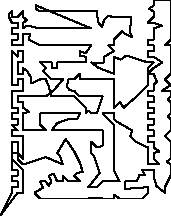 unitsize(0.001cm);
// 54307.6
draw((200,400)--(200,500));
draw((200,500)--(300,500));
draw((300,500)--(300,600));
draw((300,600)--(200,600));
draw((200,600)--(200,700));
draw((200,700)--(300,700));
draw((300,700)--(300,800));
draw((300,800)--(200,800));
draw((200,800)--(200,900));
draw((200,900)--(200,1200));
draw((200,1200)--(200,1300));
draw((200,1300)--(300,1300));
draw((300,1300)--(300,1200));
draw((300,1200)--(300,1000));
draw((300,1000)--(400,900));
draw((400,900)--(800,1030));
draw((800,1030)--(1100,900));
draw((1100,900)--(1050,1050));
draw((1050,1050)--(1000,1100));
draw((1000,1100)--(1150,1350));
draw((1150,1350)--(1300,1130));
draw((1300,1130)--(1400,930));
draw((1400,930)--(1450,770));
draw((1450,770)--(1350,750));
draw((1350,750)--(1300,700));
draw((1300,700)--(1400,600));
draw((1400,600)--(1300,600));
draw((1300,600)--(1200,600));
draw((1200,600)--(1100,700));
draw((1100,700)--(1100,600));
draw((1100,600)--(1000,600));
draw((1000,600)--(939,740));
draw((939,740)--(850,700));
draw((850,700)--(900,600));
draw((900,600)--(850,520));
draw((850,520)--(800,600));
draw((800,600)--(700,600));
draw((700,600)--(750,490));
draw((750,490)--(600,400));
draw((600,400)--(700,300));
draw((700,300)--(800,300));
draw((800,300)--(900,300));
draw((900,300)--(1000,300));
draw((1000,300)--(1100,300));
draw((1100,300)--(1200,300));
draw((1200,300)--(1300,300));
draw((1300,300)--(1400,300));
draw((1400,300)--(1550,300));
draw((1550,300)--(1710,310));
draw((1710,310)--(1800,300));
draw((1800,300)--(1900,300));
draw((1900,300)--(2000,300));
draw((2000,300)--(2000,370));
draw((2000,370)--(2100,300));
draw((2100,300)--(2200,300));
draw((2200,300)--(2300,300));
draw((2300,300)--(2400,300));
draw((2400,300)--(2500,300));
draw((2500,300)--(2600,400));
draw((2600,400)--(2600,500));
draw((2600,500)--(2200,469));
draw((2200,469)--(2200,600));
draw((2200,600)--(2300,600));
draw((2300,600)--(2400,600));
draw((2400,600)--(2450,710));
draw((2450,710)--(2550,710));
draw((2550,710)--(2500,800));
draw((2500,800)--(2600,800));
draw((2600,800)--(2700,800));
draw((2700,800)--(2700,700));
draw((2700,700)--(2750,520));
draw((2750,520)--(2900,400));
draw((2900,400)--(2900,500));
draw((2900,500)--(3000,700));
draw((3000,700)--(3000,800));
draw((3000,800)--(3000,900));
draw((3000,900)--(2930,950));
draw((2930,950)--(3000,1000));
draw((3000,1000)--(3000,1100));
draw((3000,1100)--(3000,1200));
draw((3000,1200)--(3000,1300));
draw((3000,1300)--(2900,1400));
draw((2900,1400)--(3000,1500));
draw((3000,1500)--(3000,1600));
draw((3000,1600)--(3000,1700));
draw((3000,1700)--(2950,1750));
draw((2950,1750)--(3000,1800));
draw((3000,1800)--(3000,1900));
draw((3000,1900)--(3000,2000));
draw((3000,2000)--(2950,2050));
draw((2950,2050)--(3000,2100));
draw((3000,2100)--(3000,2200));
draw((3000,2200)--(2850,2200));
draw((2850,2200)--(3000,2300));
draw((3000,2300)--(2900,2400));
draw((2900,2400)--(3000,2500));
draw((3000,2500)--(3000,2600));
draw((3000,2600)--(3000,2700));
draw((3000,2700)--(3000,2800));
draw((3000,2800)--(3000,2900));
draw((3000,2900)--(3000,3000));
draw((3000,3000)--(2900,3000));
draw((2900,3000)--(3000,3100));
draw((3000,3100)--(3000,3200));
draw((3000,3200)--(3000,3300));
draw((3000,3300)--(3000,3400));
draw((3000,3400)--(3000,3500));
draw((3000,3500)--(3000,3600));
draw((3000,3600)--(3000,3700));
draw((3000,3700)--(3000,3800));
draw((3000,3800)--(2700,3800));
draw((2700,3800)--(2700,3700));
draw((2700,3700)--(2620,3650));
draw((2620,3650)--(2700,3600));
draw((2700,3600)--(2700,3500));
draw((2700,3500)--(2600,3400));
draw((2600,3400)--(2700,3400));
draw((2700,3400)--(2850,3350));
draw((2850,3350)--(2700,3300));
draw((2700,3300)--(2700,3200));
draw((2700,3200)--(2700,3100));
draw((2700,3100)--(2600,3100));
draw((2600,3100)--(2600,3000));
draw((2600,3000)--(2700,3000));
draw((2700,3000)--(2700,2900));
draw((2700,2900)--(2600,2900));
draw((2600,2900)--(2600,2800));
draw((2600,2800)--(2700,2800));
draw((2700,2800)--(2850,2700));
draw((2850,2700)--(2700,2600));
draw((2700,2600)--(2600,2500));
draw((2600,2500)--(2700,2500));
draw((2700,2500)--(2760,2360));
draw((2760,2360)--(2700,2300));
draw((2700,2300)--(2700,2200));
draw((2700,2200)--(2600,2200));
draw((2600,2200)--(2600,2100));
draw((2600,2100)--(2700,2100));
draw((2700,2100)--(2700,2000));
draw((2700,2000)--(2600,2000));
draw((2600,2000)--(2600,1900));
draw((2600,1900)--(2700,1900));
draw((2700,1900)--(2700,1800));
draw((2700,1800)--(2600,1800));
draw((2600,1800)--(2600,1700));
draw((2600,1700)--(2700,1700));
draw((2700,1700)--(2700,1600));
draw((2700,1600)--(2600,1600));
draw((2600,1600)--(2600,1500));
draw((2600,1500)--(2700,1500));
draw((2700,1500)--(2700,1400));
draw((2700,1400)--(2600,1400));
draw((2600,1400)--(2600,1300));
draw((2600,1300)--(2700,1300));
draw((2700,1300)--(2700,1200));
draw((2700,1200)--(2800,1130));
draw((2800,1130)--(2700,1100));
draw((2700,1100)--(2700,1000));
draw((2700,1000)--(2800,900));
draw((2800,900)--(2700,900));
draw((2700,900)--(2600,900));
draw((2600,900)--(2600,1000));
draw((2600,1000)--(2600,1100));
draw((2600,1100)--(2600,1200));
draw((2600,1200)--(2390,1300));
draw((2390,1300)--(2290,1400));
draw((2290,1400)--(2320,1500));
draw((2320,1500)--(2060,1650));
draw((2060,1650)--(2000,1700));
draw((2000,1700)--(2000,1800));
draw((2000,1800)--(1800,1800));
draw((1800,1800)--(2000,1600));
draw((2000,1600)--(2000,1500));
draw((2000,1500)--(2000,1400));
draw((2000,1400)--(2000,1300));
draw((2000,1300)--(2000,1200));
draw((2000,1200)--(2000,1100));
draw((2000,1100)--(2000,1000));
draw((2000,1000)--(2000,900));
draw((2000,900)--(2000,800));
draw((2000,800)--(2100,600));
draw((2100,600)--(2000,600));
draw((2000,600)--(1900,600));
draw((1900,600)--(1800,600));
draw((1800,600)--(1710,510));
draw((1710,510)--(1550,500));
draw((1550,500)--(1750,750));
draw((1750,750)--(1650,1050));
draw((1650,1050)--(1600,1100));
draw((1600,1100)--(1600,1300));
draw((1600,1300)--(1700,1200));
draw((1700,1200)--(1800,1230));
draw((1800,1230)--(1800,1500));
draw((1800,1500)--(1700,1500));
draw((1700,1500)--(1600,1500));
draw((1600,1500)--(1500,1500));
draw((1500,1500)--(1400,1500));
draw((1400,1500)--(1300,1500));
draw((1300,1500)--(1200,1500));
draw((1200,1500)--(1100,1500));
draw((1100,1500)--(1000,1500));
draw((1000,1500)--(900,1500));
draw((900,1500)--(1000,1629));
draw((1000,1629)--(1200,1700));
draw((1200,1700)--(1350,1700));
draw((1350,1700)--(1400,1800));
draw((1400,1800)--(1300,1800));
draw((1300,1800)--(1200,1800));
draw((1200,1800)--(1100,1800));
draw((1100,1800)--(1000,1800));
draw((1000,1800)--(900,1800));
draw((900,1800)--(800,1800));
draw((800,1800)--(700,1800));
draw((700,1800)--(700,1600));
draw((700,1600)--(800,1500));
draw((800,1500)--(700,1500));
draw((700,1500)--(500,1500));
draw((500,1500)--(400,1500));
draw((400,1500)--(400,1600));
draw((400,1600)--(400,1700));
draw((400,1700)--(400,1800));
draw((400,1800)--(500,1829));
draw((500,1829)--(400,1900));
draw((400,1900)--(400,2000));
draw((400,2000)--(300,2000));
draw((300,2000)--(300,2100));
draw((300,2100)--(400,2100));
draw((400,2100)--(530,2100));
draw((530,2100)--(700,2100));
draw((700,2100)--(800,2100));
draw((800,2100)--(950,2220));
draw((950,2220)--(1100,2400));
draw((1100,2400)--(1000,2400));
draw((1000,2400)--(900,2400));
draw((900,2400)--(750,2550));
draw((750,2550)--(800,2600));
draw((800,2600)--(700,2700));
draw((700,2700)--(800,2700));
draw((800,2700)--(900,2700));
draw((900,2700)--(910,2600));
draw((910,2600)--(1000,2600));
draw((1000,2600)--(1000,2700));
draw((1000,2700)--(1100,2700));
draw((1100,2700)--(1200,2700));
draw((1200,2700)--(1300,2700));
draw((1300,2700)--(1400,2700));
draw((1400,2700)--(1500,2700));
draw((1500,2700)--(1500,2800));
draw((1500,2800)--(1400,2820));
draw((1400,2820)--(1400,2900));
draw((1400,2900)--(1500,2860));
draw((1500,2860)--(1600,3000));
draw((1600,3000)--(1500,3000));
draw((1500,3000)--(1400,3000));
draw((1400,3000)--(1300,3000));
draw((1300,3000)--(1200,3000));
draw((1200,3000)--(1100,3000));
draw((1100,3000)--(1000,3000));
draw((1000,3000)--(900,3000));
draw((900,3000)--(800,3000));
draw((800,3000)--(700,3000));
draw((700,3000)--(500,3100));
draw((500,3100)--(520,3200));
draw((520,3200)--(400,3200));
draw((400,3200)--(400,3100));
draw((400,3100)--(400,3000));
draw((400,3000)--(300,3000));
draw((300,3000)--(200,3000));
draw((200,3000)--(200,3100));
draw((200,3100)--(300,3100));
draw((300,3100)--(300,3200));
draw((300,3200)--(200,3200));
draw((200,3200)--(200,3300));
draw((200,3300)--(300,3300));
draw((300,3300)--(300,3400));
draw((300,3400)--(200,3400));
draw((200,3400)--(150,3500));
draw((150,3500)--(150,3550));
draw((150,3550)--(200,3600));
draw((200,3600)--(200,3500));
draw((200,3500)--(300,3500));
draw((300,3500)--(400,3600));
draw((400,3600)--(400,3500));
draw((400,3500)--(469,3450));
draw((469,3450)--(400,3400));
draw((400,3400)--(400,3300));
draw((400,3300)--(469,3350));
draw((469,3350)--(700,3300));
draw((700,3300)--(800,3300));
draw((800,3300)--(900,3300));
draw((900,3300)--(1000,3300));
draw((1000,3300)--(1100,3300));
draw((1100,3300)--(1200,3300));
draw((1200,3300)--(1300,3300));
draw((1300,3300)--(1400,3300));
draw((1400,3300)--(1500,3300));
draw((1500,3300)--(1600,3300));
draw((1600,3300)--(620,3709));
draw((620,3709)--(620,3650));
draw((620,3650)--(700,3600));
draw((700,3600)--(800,3600));
draw((800,3600)--(900,3600));
draw((900,3600)--(1000,3600));
draw((1000,3600)--(1100,3600));
draw((1100,3600)--(1200,3600));
draw((1200,3600)--(1300,3600));
draw((1300,3600)--(1400,3600));
draw((1400,3600)--(1500,3600));
draw((1500,3600)--(1600,3600));
draw((1600,3600)--(1700,3600));
draw((1700,3600)--(1720,3409));
draw((1720,3409)--(1790,3330));
draw((1790,3330)--(1829,3450));
draw((1829,3450)--(1900,3520));
draw((1900,3520)--(2000,3500));
draw((2000,3500)--(2300,3500));
draw((2300,3500)--(2300,3400));
draw((2300,3400)--(2280,3250));
draw((2280,3250)--(2320,3150));
draw((2320,3150)--(2200,3200));
draw((2200,3200)--(2150,3250));
draw((2150,3250)--(2100,3200));
draw((2100,3200)--(2050,3150));
draw((2050,3150)--(2000,3100));
draw((2000,3100)--(2000,3000));
draw((2000,3000)--(1900,3000));
draw((1900,3000)--(2000,2900));
draw((2000,2900)--(1829,2800));
draw((1829,2800)--(1829,2700));
draw((1829,2700)--(1690,2680));
draw((1690,2680)--(1600,2700));
draw((1600,2700)--(1720,2610));
draw((1720,2610)--(1790,2580));
draw((1790,2580)--(2000,2500));
draw((2000,2500)--(2000,2600));
draw((2000,2600)--(2000,2700));
draw((2000,2700)--(2000,2800));
draw((2000,2800)--(2120,2750));
draw((2120,2750)--(2220,2820));
draw((2220,2820)--(2600,2700));
draw((2600,2700)--(2700,2700));
draw((2700,2700)--(2600,2600));
draw((2600,2600)--(2600,2400));
draw((2600,2400)--(2600,2300));
draw((2600,2300)--(2400,2100));
draw((2400,2100)--(2170,1900));
draw((2170,1900)--(2110,2000));
draw((2110,2000)--(2000,1900));
draw((2000,1900)--(2000,2000));
draw((2000,2000)--(2000,2100));
draw((2000,2100)--(2000,2200));
draw((2000,2200)--(2000,2300));
draw((2000,2300)--(2000,2400));
draw((2000,2400)--(1800,2400));
draw((1800,2400)--(1700,2400));
draw((1700,2400)--(1600,2400));
draw((1600,2400)--(1500,2400));
draw((1500,2400)--(1400,2400));
draw((1400,2400)--(1400,2500));
draw((1400,2500)--(1300,2400));
draw((1300,2400)--(1200,2400));
draw((1200,2400)--(1170,2280));
draw((1170,2280)--(1220,2210));
draw((1220,2210)--(1300,2200));
draw((1300,2200)--(1350,2140));
draw((1350,2140)--(1400,2100));
draw((1400,2100)--(1500,2100));
draw((1500,2100)--(1600,2100));
draw((1600,2100)--(1700,2100));
draw((1700,2100)--(1800,2100));
draw((1800,2100)--(1700,1800));
draw((1700,1800)--(1600,1800));
draw((1600,1800)--(1550,1850));
draw((1550,1850)--(1500,1800));
draw((1500,1800)--(1500,1900));
draw((1500,1900)--(1400,2000));
draw((1400,2000)--(1300,2100));
draw((1300,2100)--(1200,2100));
draw((1200,2100)--(1100,2100));
draw((1100,2100)--(1000,2100));
draw((1000,2100)--(900,2100));
draw((900,2100)--(850,2280));
draw((850,2280)--(800,2400));
draw((800,2400)--(700,2400));
draw((700,2400)--(540,2330));
draw((540,2330)--(540,2430));
draw((540,2430)--(469,2550));
draw((469,2550)--(400,2600));
draw((400,2600)--(400,2500));
draw((400,2500)--(300,2500));
draw((300,2500)--(300,2600));
draw((300,2600)--(300,2700));
draw((300,2700)--(400,2700));
draw((400,2700)--(400,2800));
draw((400,2800)--(400,2900));
draw((400,2900)--(300,2900));
draw((300,2900)--(300,2800));
draw((300,2800)--(200,2900));
draw((200,2900)--(200,2800));
draw((200,2800)--(200,2700));
draw((200,2700)--(200,2600));
draw((200,2600)--(200,2500));
draw((200,2500)--(200,2400));
draw((200,2400)--(200,2300));
draw((200,2300)--(300,2300));
draw((300,2300)--(300,2400));
draw((300,2400)--(400,2400));
draw((400,2400)--(400,2300));
draw((400,2300)--(400,2200));
draw((400,2200)--(300,2200));
draw((300,2200)--(200,2200));
draw((200,2200)--(200,2100));
draw((200,2100)--(200,2000));
draw((200,2000)--(200,1900));
draw((200,1900)--(300,1900));
draw((300,1900)--(300,1800));
draw((300,1800)--(200,1800));
draw((200,1800)--(200,1700));
draw((200,1700)--(300,1700));
draw((300,1700)--(300,1600));
draw((300,1600)--(200,1600));
draw((200,1600)--(300,1500));
draw((300,1500)--(200,1500));
draw((200,1500)--(200,1400));
draw((200,1400)--(300,1400));
draw((300,1400)--(400,1400));
draw((400,1400)--(400,1300));
draw((400,1300)--(400,1200));
draw((400,1200)--(400,1100));
draw((400,1100)--(400,1000));
draw((400,1000)--(300,1100));
draw((300,1100)--(200,1100));
draw((200,1100)--(200,1000));
draw((200,1000)--(300,900));
draw((300,900)--(400,800));
draw((400,800)--(400,700));
draw((400,700)--(400,600));
draw((400,600)--(400,500));
draw((400,500)--(400,400));
draw((400,400)--(300,400));
draw((300,400)--(0,0));
draw((0,0)--(200,400));
